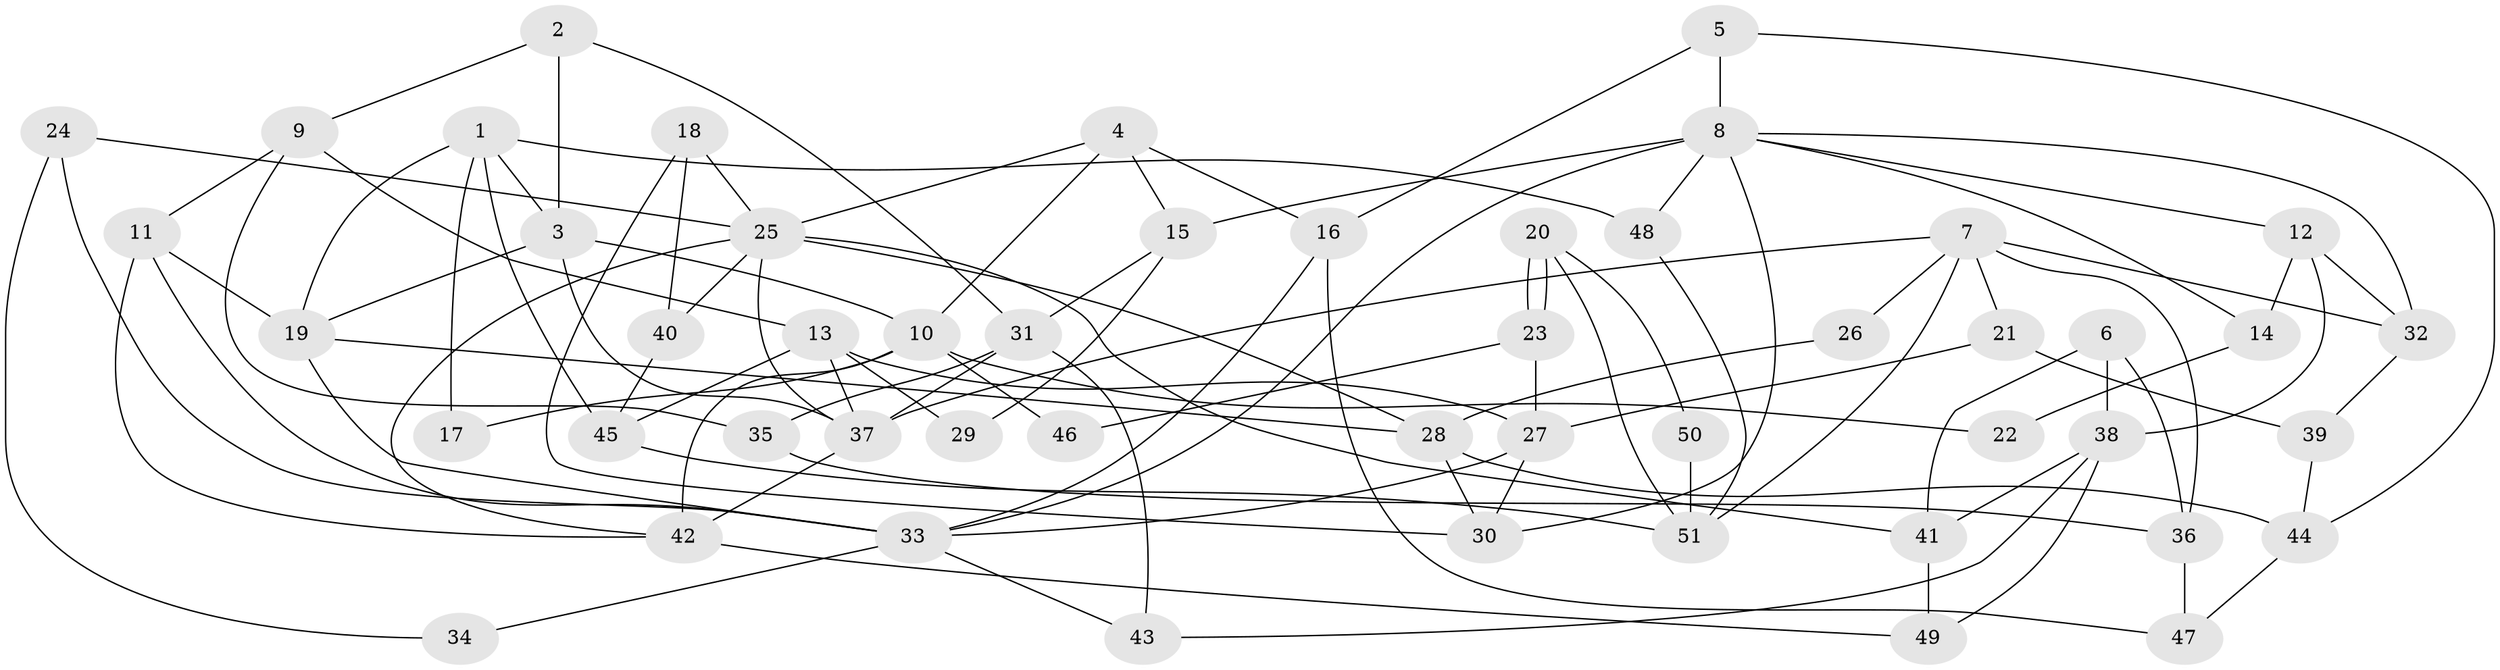 // coarse degree distribution, {7: 0.13333333333333333, 3: 0.13333333333333333, 8: 0.06666666666666667, 4: 0.13333333333333333, 5: 0.23333333333333334, 9: 0.03333333333333333, 6: 0.13333333333333333, 2: 0.13333333333333333}
// Generated by graph-tools (version 1.1) at 2025/41/03/06/25 10:41:59]
// undirected, 51 vertices, 102 edges
graph export_dot {
graph [start="1"]
  node [color=gray90,style=filled];
  1;
  2;
  3;
  4;
  5;
  6;
  7;
  8;
  9;
  10;
  11;
  12;
  13;
  14;
  15;
  16;
  17;
  18;
  19;
  20;
  21;
  22;
  23;
  24;
  25;
  26;
  27;
  28;
  29;
  30;
  31;
  32;
  33;
  34;
  35;
  36;
  37;
  38;
  39;
  40;
  41;
  42;
  43;
  44;
  45;
  46;
  47;
  48;
  49;
  50;
  51;
  1 -- 19;
  1 -- 45;
  1 -- 3;
  1 -- 17;
  1 -- 48;
  2 -- 3;
  2 -- 9;
  2 -- 31;
  3 -- 19;
  3 -- 10;
  3 -- 37;
  4 -- 25;
  4 -- 16;
  4 -- 10;
  4 -- 15;
  5 -- 8;
  5 -- 16;
  5 -- 44;
  6 -- 41;
  6 -- 38;
  6 -- 36;
  7 -- 37;
  7 -- 32;
  7 -- 21;
  7 -- 26;
  7 -- 36;
  7 -- 51;
  8 -- 32;
  8 -- 15;
  8 -- 12;
  8 -- 14;
  8 -- 30;
  8 -- 33;
  8 -- 48;
  9 -- 35;
  9 -- 11;
  9 -- 13;
  10 -- 17;
  10 -- 22;
  10 -- 42;
  10 -- 46;
  11 -- 42;
  11 -- 33;
  11 -- 19;
  12 -- 38;
  12 -- 14;
  12 -- 32;
  13 -- 37;
  13 -- 27;
  13 -- 29;
  13 -- 45;
  14 -- 22;
  15 -- 31;
  15 -- 29;
  16 -- 47;
  16 -- 33;
  18 -- 30;
  18 -- 25;
  18 -- 40;
  19 -- 28;
  19 -- 33;
  20 -- 23;
  20 -- 23;
  20 -- 51;
  20 -- 50;
  21 -- 27;
  21 -- 39;
  23 -- 27;
  23 -- 46;
  24 -- 33;
  24 -- 25;
  24 -- 34;
  25 -- 42;
  25 -- 40;
  25 -- 28;
  25 -- 37;
  25 -- 41;
  26 -- 28;
  27 -- 33;
  27 -- 30;
  28 -- 30;
  28 -- 44;
  31 -- 37;
  31 -- 35;
  31 -- 43;
  32 -- 39;
  33 -- 34;
  33 -- 43;
  35 -- 36;
  36 -- 47;
  37 -- 42;
  38 -- 43;
  38 -- 49;
  38 -- 41;
  39 -- 44;
  40 -- 45;
  41 -- 49;
  42 -- 49;
  44 -- 47;
  45 -- 51;
  48 -- 51;
  50 -- 51;
}

